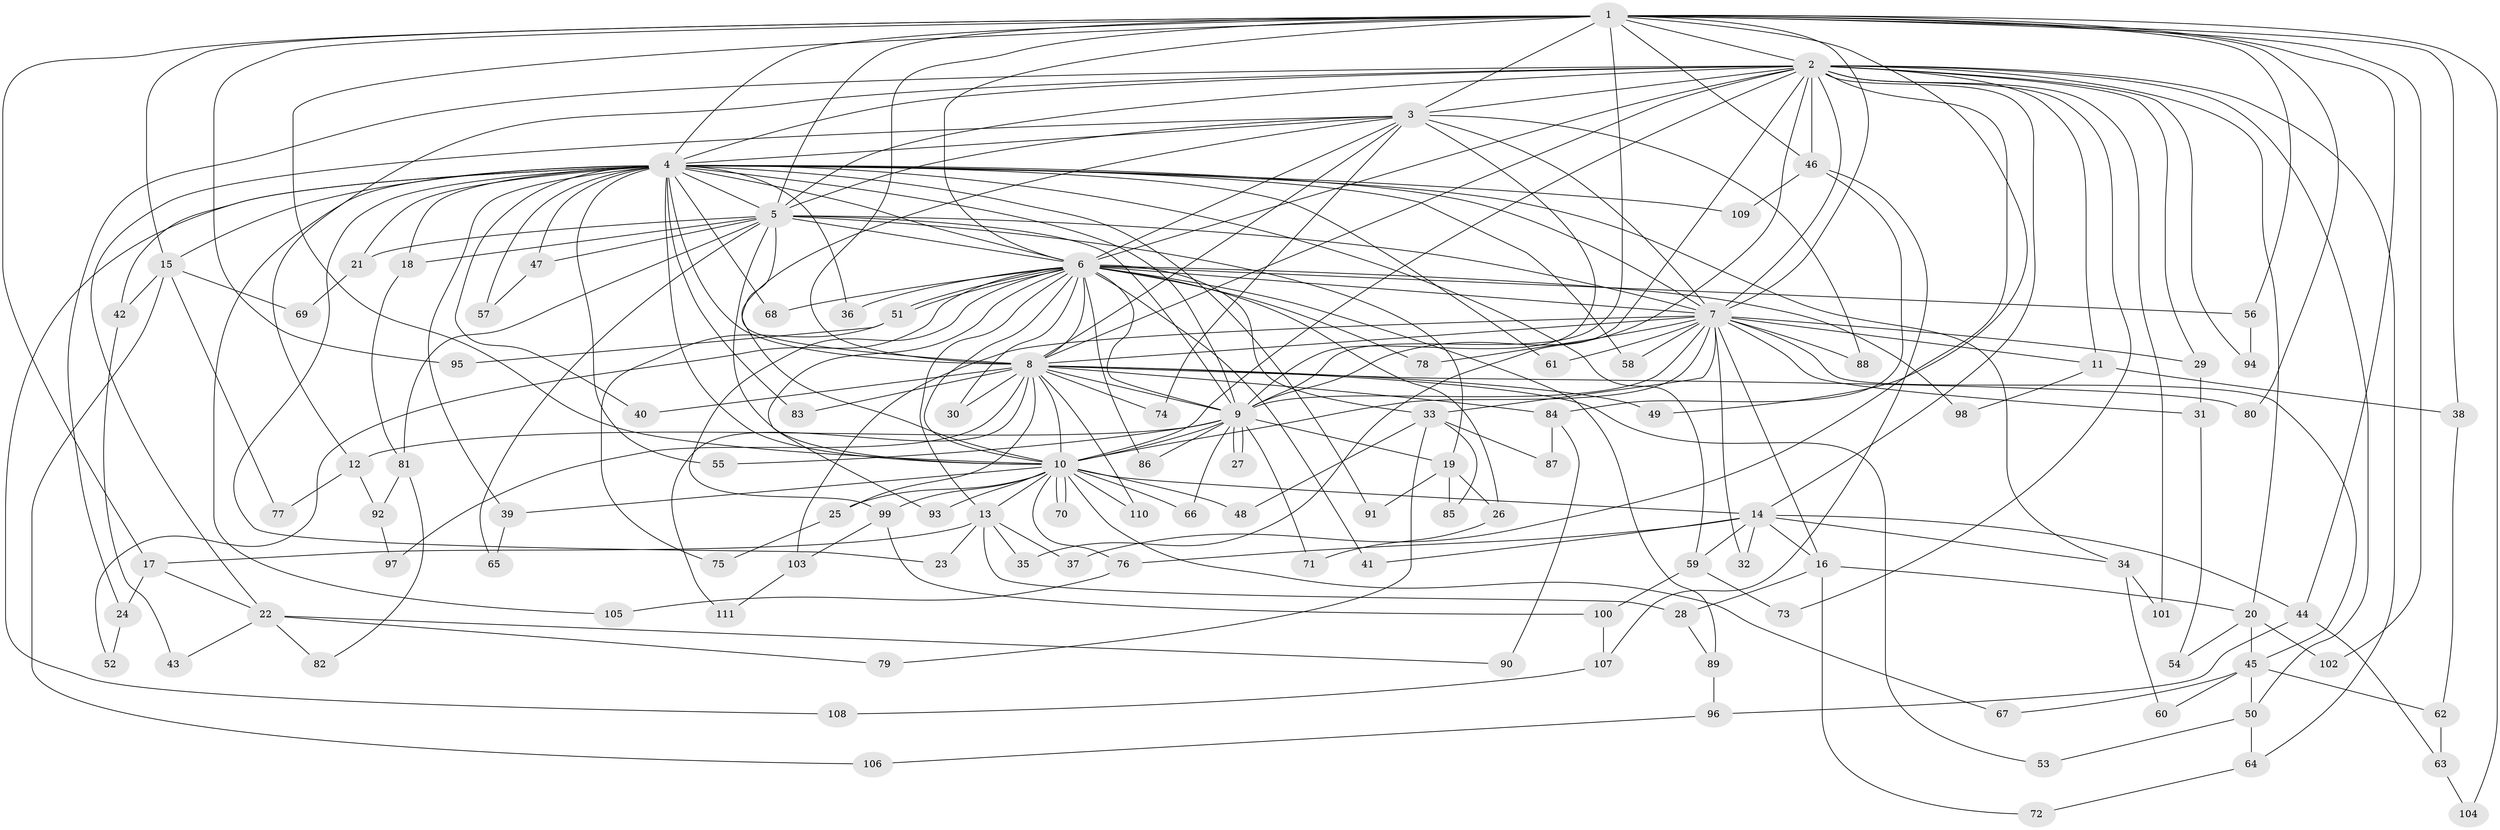 // Generated by graph-tools (version 1.1) at 2025/34/03/09/25 02:34:53]
// undirected, 111 vertices, 247 edges
graph export_dot {
graph [start="1"]
  node [color=gray90,style=filled];
  1;
  2;
  3;
  4;
  5;
  6;
  7;
  8;
  9;
  10;
  11;
  12;
  13;
  14;
  15;
  16;
  17;
  18;
  19;
  20;
  21;
  22;
  23;
  24;
  25;
  26;
  27;
  28;
  29;
  30;
  31;
  32;
  33;
  34;
  35;
  36;
  37;
  38;
  39;
  40;
  41;
  42;
  43;
  44;
  45;
  46;
  47;
  48;
  49;
  50;
  51;
  52;
  53;
  54;
  55;
  56;
  57;
  58;
  59;
  60;
  61;
  62;
  63;
  64;
  65;
  66;
  67;
  68;
  69;
  70;
  71;
  72;
  73;
  74;
  75;
  76;
  77;
  78;
  79;
  80;
  81;
  82;
  83;
  84;
  85;
  86;
  87;
  88;
  89;
  90;
  91;
  92;
  93;
  94;
  95;
  96;
  97;
  98;
  99;
  100;
  101;
  102;
  103;
  104;
  105;
  106;
  107;
  108;
  109;
  110;
  111;
  1 -- 2;
  1 -- 3;
  1 -- 4;
  1 -- 5;
  1 -- 6;
  1 -- 7;
  1 -- 8;
  1 -- 9;
  1 -- 10;
  1 -- 15;
  1 -- 17;
  1 -- 38;
  1 -- 44;
  1 -- 46;
  1 -- 49;
  1 -- 56;
  1 -- 80;
  1 -- 95;
  1 -- 102;
  1 -- 104;
  2 -- 3;
  2 -- 4;
  2 -- 5;
  2 -- 6;
  2 -- 7;
  2 -- 8;
  2 -- 9;
  2 -- 10;
  2 -- 11;
  2 -- 12;
  2 -- 14;
  2 -- 20;
  2 -- 24;
  2 -- 29;
  2 -- 35;
  2 -- 37;
  2 -- 46;
  2 -- 50;
  2 -- 64;
  2 -- 73;
  2 -- 94;
  2 -- 101;
  3 -- 4;
  3 -- 5;
  3 -- 6;
  3 -- 7;
  3 -- 8;
  3 -- 9;
  3 -- 10;
  3 -- 22;
  3 -- 74;
  3 -- 88;
  4 -- 5;
  4 -- 6;
  4 -- 7;
  4 -- 8;
  4 -- 9;
  4 -- 10;
  4 -- 15;
  4 -- 18;
  4 -- 21;
  4 -- 23;
  4 -- 34;
  4 -- 36;
  4 -- 39;
  4 -- 40;
  4 -- 42;
  4 -- 47;
  4 -- 55;
  4 -- 57;
  4 -- 58;
  4 -- 59;
  4 -- 61;
  4 -- 68;
  4 -- 83;
  4 -- 91;
  4 -- 105;
  4 -- 108;
  4 -- 109;
  5 -- 6;
  5 -- 7;
  5 -- 8;
  5 -- 9;
  5 -- 10;
  5 -- 18;
  5 -- 19;
  5 -- 21;
  5 -- 47;
  5 -- 65;
  5 -- 81;
  6 -- 7;
  6 -- 8;
  6 -- 9;
  6 -- 10;
  6 -- 13;
  6 -- 26;
  6 -- 30;
  6 -- 33;
  6 -- 36;
  6 -- 41;
  6 -- 51;
  6 -- 51;
  6 -- 52;
  6 -- 56;
  6 -- 68;
  6 -- 78;
  6 -- 86;
  6 -- 89;
  6 -- 93;
  6 -- 98;
  6 -- 99;
  7 -- 8;
  7 -- 9;
  7 -- 10;
  7 -- 11;
  7 -- 16;
  7 -- 29;
  7 -- 31;
  7 -- 32;
  7 -- 33;
  7 -- 45;
  7 -- 58;
  7 -- 61;
  7 -- 78;
  7 -- 88;
  7 -- 103;
  8 -- 9;
  8 -- 10;
  8 -- 25;
  8 -- 30;
  8 -- 40;
  8 -- 49;
  8 -- 53;
  8 -- 74;
  8 -- 80;
  8 -- 83;
  8 -- 84;
  8 -- 97;
  8 -- 110;
  8 -- 111;
  9 -- 10;
  9 -- 12;
  9 -- 19;
  9 -- 27;
  9 -- 27;
  9 -- 55;
  9 -- 66;
  9 -- 71;
  9 -- 86;
  10 -- 13;
  10 -- 14;
  10 -- 25;
  10 -- 39;
  10 -- 48;
  10 -- 66;
  10 -- 67;
  10 -- 70;
  10 -- 70;
  10 -- 76;
  10 -- 93;
  10 -- 99;
  10 -- 110;
  11 -- 38;
  11 -- 98;
  12 -- 77;
  12 -- 92;
  13 -- 17;
  13 -- 23;
  13 -- 28;
  13 -- 35;
  13 -- 37;
  14 -- 16;
  14 -- 32;
  14 -- 34;
  14 -- 41;
  14 -- 44;
  14 -- 59;
  14 -- 76;
  15 -- 42;
  15 -- 69;
  15 -- 77;
  15 -- 106;
  16 -- 20;
  16 -- 28;
  16 -- 72;
  17 -- 22;
  17 -- 24;
  18 -- 81;
  19 -- 26;
  19 -- 85;
  19 -- 91;
  20 -- 45;
  20 -- 54;
  20 -- 102;
  21 -- 69;
  22 -- 43;
  22 -- 79;
  22 -- 82;
  22 -- 90;
  24 -- 52;
  25 -- 75;
  26 -- 71;
  28 -- 89;
  29 -- 31;
  31 -- 54;
  33 -- 48;
  33 -- 79;
  33 -- 85;
  33 -- 87;
  34 -- 60;
  34 -- 101;
  38 -- 62;
  39 -- 65;
  42 -- 43;
  44 -- 63;
  44 -- 96;
  45 -- 50;
  45 -- 60;
  45 -- 62;
  45 -- 67;
  46 -- 84;
  46 -- 107;
  46 -- 109;
  47 -- 57;
  50 -- 53;
  50 -- 64;
  51 -- 75;
  51 -- 95;
  56 -- 94;
  59 -- 73;
  59 -- 100;
  62 -- 63;
  63 -- 104;
  64 -- 72;
  76 -- 105;
  81 -- 82;
  81 -- 92;
  84 -- 87;
  84 -- 90;
  89 -- 96;
  92 -- 97;
  96 -- 106;
  99 -- 100;
  99 -- 103;
  100 -- 107;
  103 -- 111;
  107 -- 108;
}

